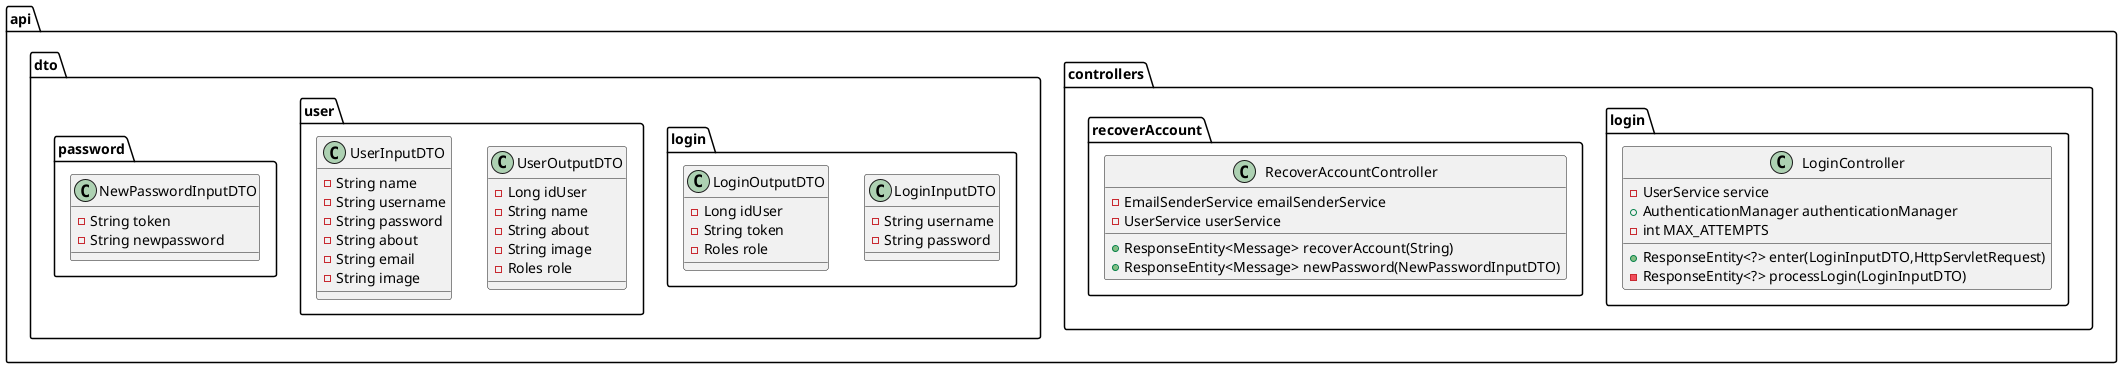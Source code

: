 @startuml

class api.controllers.login.LoginController {
- UserService service
+ AuthenticationManager authenticationManager
- int MAX_ATTEMPTS
+ ResponseEntity<?> enter(LoginInputDTO,HttpServletRequest)
- ResponseEntity<?> processLogin(LoginInputDTO)
}


class api.dto.login.LoginInputDTO {
- String username
- String password
}


class api.dto.login.LoginOutputDTO {
- Long idUser
- String token
- Roles role
}

class api.dto.user.UserOutputDTO {
- Long idUser
- String name
- String about
- String image
- Roles role
}

class api.dto.password.NewPasswordInputDTO {
- String token
- String newpassword
}


class api.dto.user.UserInputDTO {
- String name
- String username
- String password
- String about
- String email
- String image
}


class api.controllers.recoverAccount.RecoverAccountController {
- EmailSenderService emailSenderService
- UserService userService
+ ResponseEntity<Message> recoverAccount(String)
+ ResponseEntity<Message> newPassword(NewPasswordInputDTO)
}



@enduml
